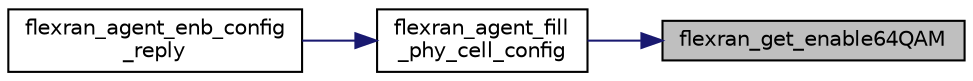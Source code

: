digraph "flexran_get_enable64QAM"
{
 // LATEX_PDF_SIZE
  edge [fontname="Helvetica",fontsize="10",labelfontname="Helvetica",labelfontsize="10"];
  node [fontname="Helvetica",fontsize="10",shape=record];
  rankdir="RL";
  Node1 [label="flexran_get_enable64QAM",height=0.2,width=0.4,color="black", fillcolor="grey75", style="filled", fontcolor="black",tooltip=" "];
  Node1 -> Node2 [dir="back",color="midnightblue",fontsize="10",style="solid",fontname="Helvetica"];
  Node2 [label="flexran_agent_fill\l_phy_cell_config",height=0.2,width=0.4,color="black", fillcolor="white", style="filled",URL="$flexran__agent__phy_8h.html#a0a9a5f8acf7d3997ffb21f6a1eaea910",tooltip=" "];
  Node2 -> Node3 [dir="back",color="midnightblue",fontsize="10",style="solid",fontname="Helvetica"];
  Node3 [label="flexran_agent_enb_config\l_reply",height=0.2,width=0.4,color="black", fillcolor="white", style="filled",URL="$flexran__agent__common_8h.html#a41c7617604b72bb768cc60bc69f07788",tooltip=" "];
}
